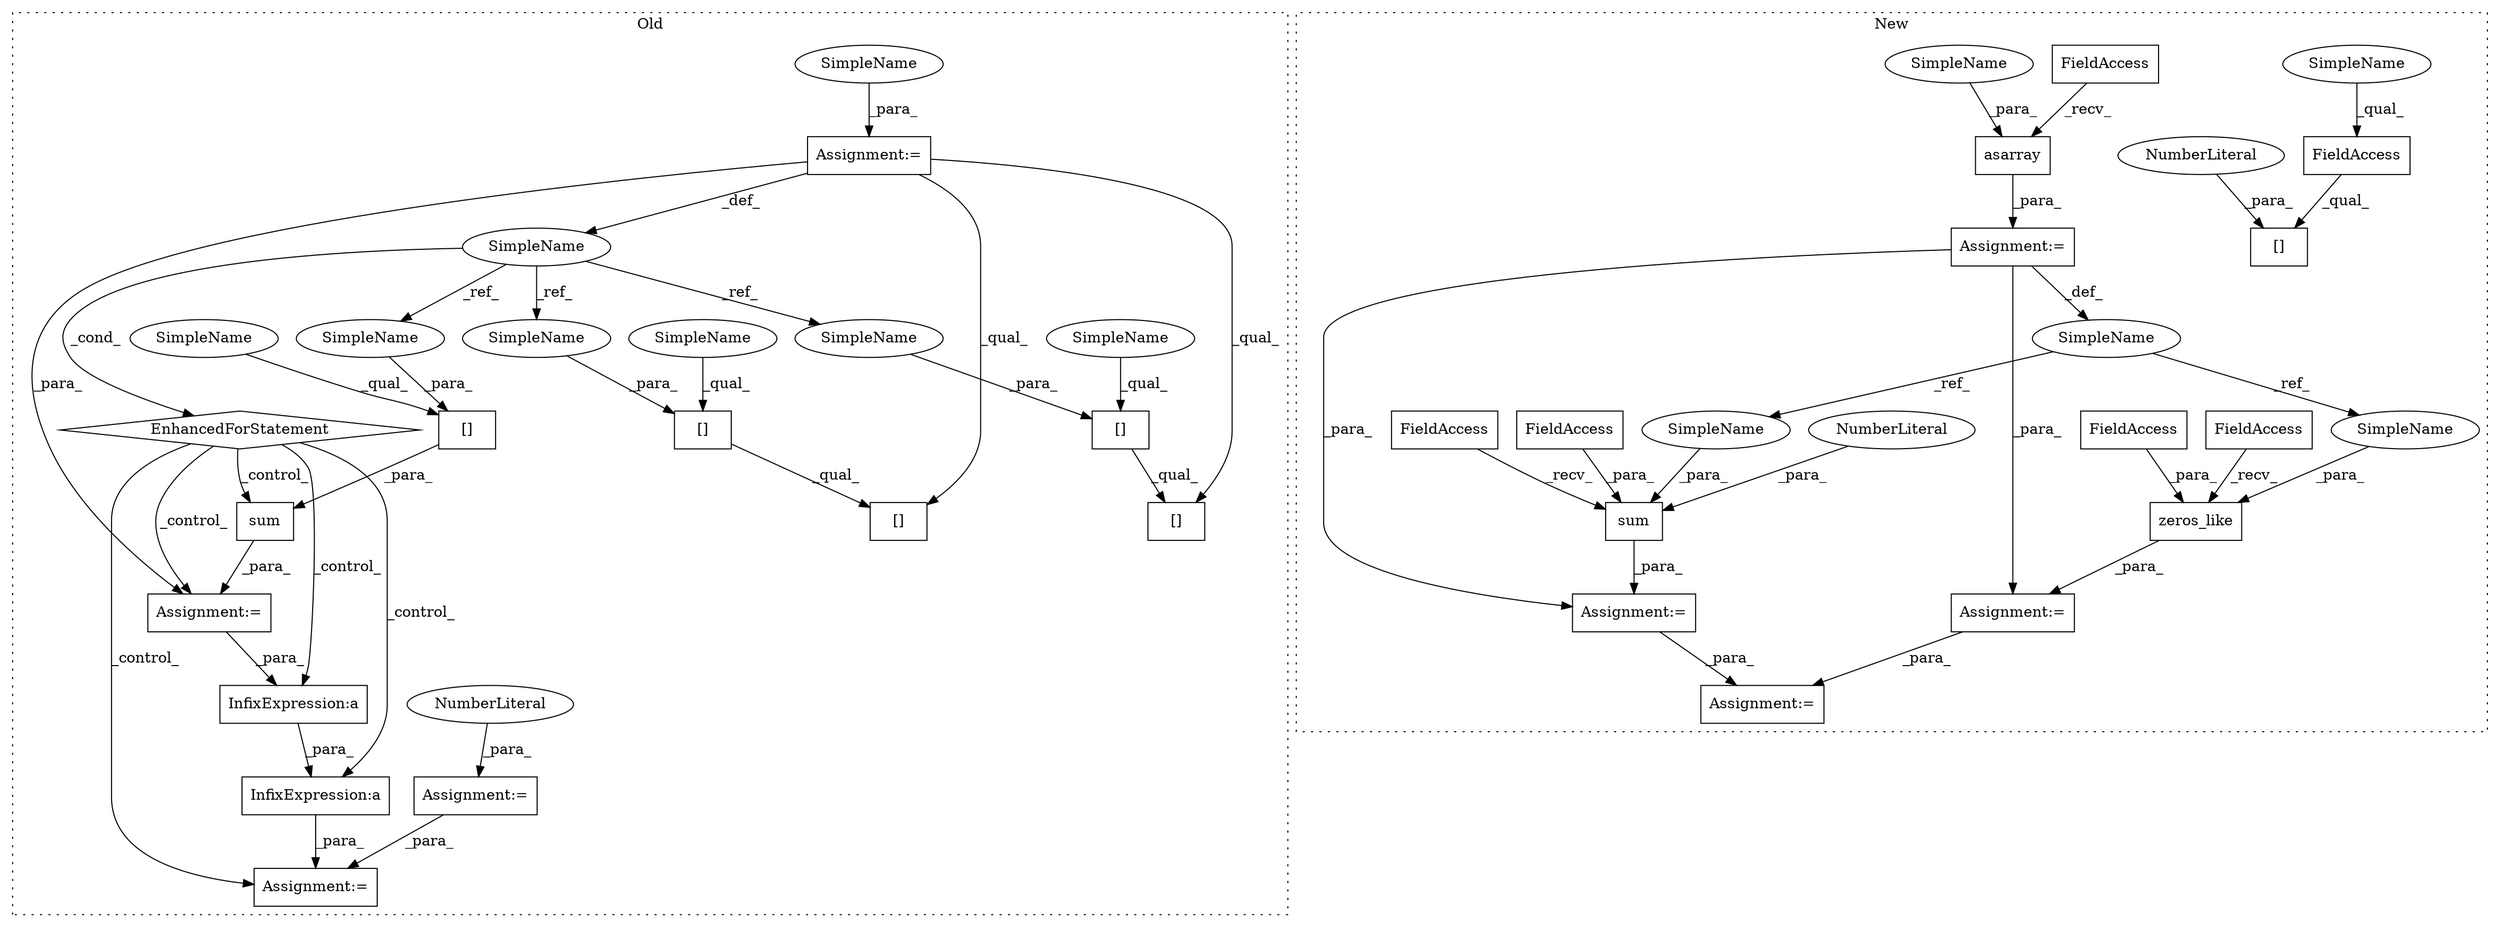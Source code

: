 digraph G {
subgraph cluster0 {
1 [label="sum" a="32" s="3638,3669" l="4,1" shape="box"];
7 [label="EnhancedForStatement" a="70" s="3511,3604" l="53,2" shape="diamond"];
8 [label="InfixExpression:a" a="27" s="3867" l="3" shape="box"];
14 [label="InfixExpression:a" a="27" s="3910" l="3" shape="box"];
15 [label="[]" a="2" s="3642,3668" l="13,1" shape="box"];
17 [label="SimpleName" a="42" s="3576" l="13" shape="ellipse"];
18 [label="[]" a="2" s="3875,3901" l="13,1" shape="box"];
19 [label="[]" a="2" s="3773,3799" l="13,1" shape="box"];
23 [label="Assignment:=" a="7" s="3511,3604" l="53,2" shape="box"];
24 [label="[]" a="2" s="3773,3806" l="28,1" shape="box"];
25 [label="Assignment:=" a="7" s="3637" l="1" shape="box"];
26 [label="[]" a="2" s="3875,3908" l="28,1" shape="box"];
27 [label="Assignment:=" a="7" s="3830" l="2" shape="box"];
31 [label="Assignment:=" a="7" s="3503" l="1" shape="box"];
32 [label="NumberLiteral" a="34" s="3504" l="1" shape="ellipse"];
33 [label="SimpleName" a="42" s="3592" l="12" shape="ellipse"];
34 [label="SimpleName" a="42" s="3773" l="12" shape="ellipse"];
35 [label="SimpleName" a="42" s="3875" l="12" shape="ellipse"];
36 [label="SimpleName" a="42" s="3642" l="12" shape="ellipse"];
37 [label="SimpleName" a="42" s="3888" l="13" shape="ellipse"];
38 [label="SimpleName" a="42" s="3786" l="13" shape="ellipse"];
39 [label="SimpleName" a="42" s="3655" l="13" shape="ellipse"];
label = "Old";
style="dotted";
}
subgraph cluster1 {
2 [label="asarray" a="32" s="3463,3483" l="8,1" shape="box"];
3 [label="Assignment:=" a="7" s="3783" l="2" shape="box"];
4 [label="sum" a="32" s="3624,3649" l="4,1" shape="box"];
5 [label="NumberLiteral" a="34" s="3635" l="1" shape="ellipse"];
6 [label="zeros_like" a="32" s="3512,3542" l="11,1" shape="box"];
9 [label="FieldAccess" a="22" s="3506" l="5" shape="box"];
10 [label="FieldAccess" a="22" s="3637" l="5" shape="box"];
11 [label="FieldAccess" a="22" s="3618" l="5" shape="box"];
12 [label="FieldAccess" a="22" s="3457" l="5" shape="box"];
13 [label="FieldAccess" a="22" s="3530" l="5" shape="box"];
16 [label="SimpleName" a="42" s="3450" l="6" shape="ellipse"];
20 [label="FieldAccess" a="22" s="3422" l="18" shape="box"];
21 [label="[]" a="2" s="3422,3442" l="19,1" shape="box"];
22 [label="NumberLiteral" a="34" s="3441" l="1" shape="ellipse"];
28 [label="Assignment:=" a="7" s="3617" l="1" shape="box"];
29 [label="Assignment:=" a="7" s="3505" l="1" shape="box"];
30 [label="Assignment:=" a="7" s="3456" l="1" shape="box"];
40 [label="SimpleName" a="42" s="3422" l="12" shape="ellipse"];
41 [label="SimpleName" a="42" s="3471" l="12" shape="ellipse"];
42 [label="SimpleName" a="42" s="3628" l="6" shape="ellipse"];
43 [label="SimpleName" a="42" s="3523" l="6" shape="ellipse"];
label = "New";
style="dotted";
}
1 -> 25 [label="_para_"];
2 -> 30 [label="_para_"];
4 -> 28 [label="_para_"];
5 -> 4 [label="_para_"];
6 -> 29 [label="_para_"];
7 -> 14 [label="_control_"];
7 -> 1 [label="_control_"];
7 -> 8 [label="_control_"];
7 -> 25 [label="_control_"];
7 -> 27 [label="_control_"];
8 -> 27 [label="_para_"];
9 -> 6 [label="_recv_"];
10 -> 4 [label="_para_"];
11 -> 4 [label="_recv_"];
12 -> 2 [label="_recv_"];
13 -> 6 [label="_para_"];
14 -> 8 [label="_para_"];
15 -> 1 [label="_para_"];
16 -> 43 [label="_ref_"];
16 -> 42 [label="_ref_"];
17 -> 38 [label="_ref_"];
17 -> 7 [label="_cond_"];
17 -> 37 [label="_ref_"];
17 -> 39 [label="_ref_"];
18 -> 26 [label="_qual_"];
19 -> 24 [label="_qual_"];
20 -> 21 [label="_qual_"];
22 -> 21 [label="_para_"];
23 -> 24 [label="_qual_"];
23 -> 26 [label="_qual_"];
23 -> 25 [label="_para_"];
23 -> 17 [label="_def_"];
25 -> 14 [label="_para_"];
28 -> 3 [label="_para_"];
29 -> 3 [label="_para_"];
30 -> 29 [label="_para_"];
30 -> 16 [label="_def_"];
30 -> 28 [label="_para_"];
31 -> 27 [label="_para_"];
32 -> 31 [label="_para_"];
33 -> 23 [label="_para_"];
34 -> 19 [label="_qual_"];
35 -> 18 [label="_qual_"];
36 -> 15 [label="_qual_"];
37 -> 18 [label="_para_"];
38 -> 19 [label="_para_"];
39 -> 15 [label="_para_"];
40 -> 20 [label="_qual_"];
41 -> 2 [label="_para_"];
42 -> 4 [label="_para_"];
43 -> 6 [label="_para_"];
}